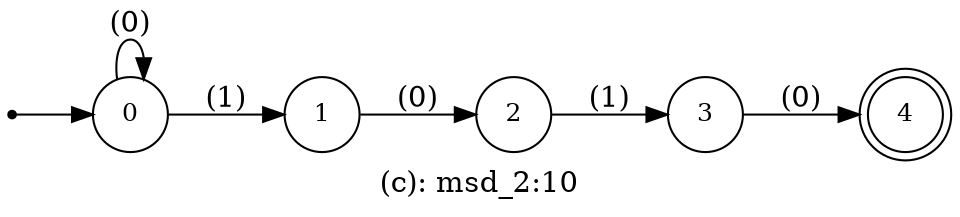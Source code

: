 digraph G {
label = "(c): msd_2:10";
rankdir = LR;
node [shape = circle, label="0", fontsize=12]0;
node [shape = circle, label="1", fontsize=12]1;
node [shape = circle, label="2", fontsize=12]2;
node [shape = circle, label="3", fontsize=12]3;
node [shape = doublecircle, label="4", fontsize=12]4;
node [shape = point ]; qi
qi ->0;
0 -> 0[ label = "(0)"];
0 -> 1[ label = "(1)"];
1 -> 2[ label = "(0)"];
2 -> 3[ label = "(1)"];
3 -> 4[ label = "(0)"];
}
